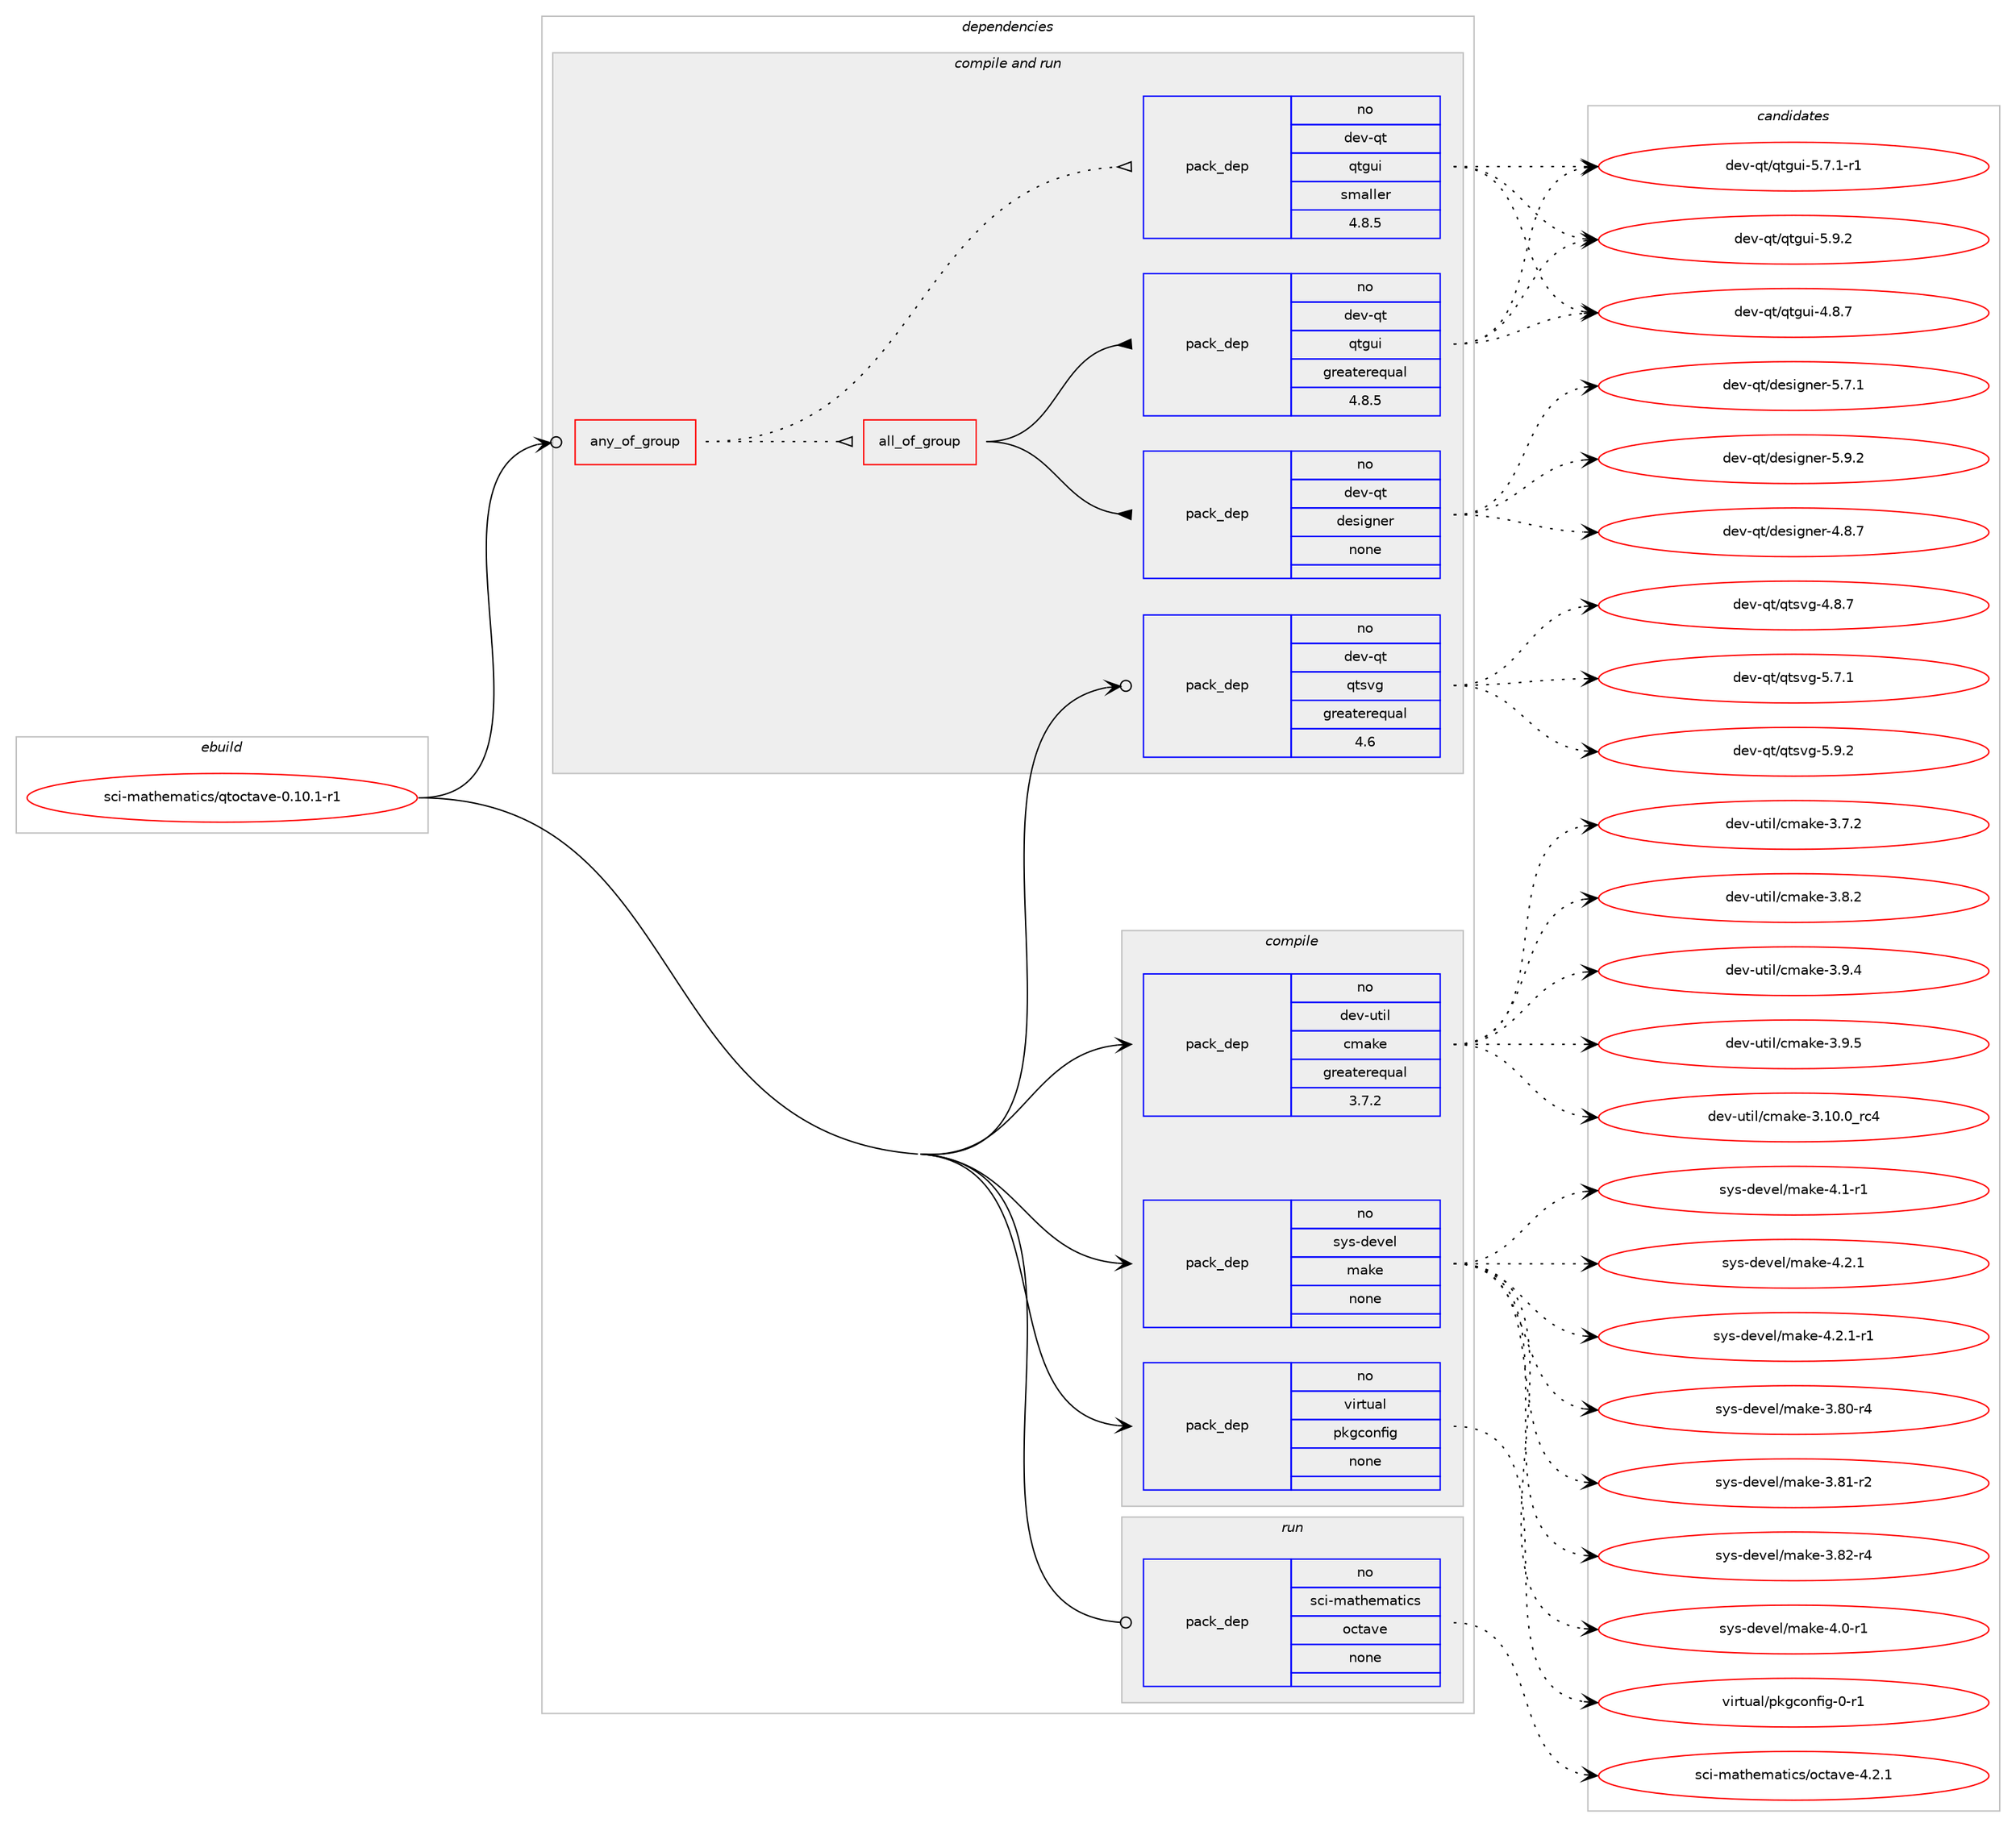 digraph prolog {

# *************
# Graph options
# *************

newrank=true;
concentrate=true;
compound=true;
graph [rankdir=LR,fontname=Helvetica,fontsize=10,ranksep=1.5];#, ranksep=2.5, nodesep=0.2];
edge  [arrowhead=vee];
node  [fontname=Helvetica,fontsize=10];

# **********
# The ebuild
# **********

subgraph cluster_leftcol {
color=gray;
rank=same;
label=<<i>ebuild</i>>;
id [label="sci-mathematics/qtoctave-0.10.1-r1", color=red, width=4, href="../sci-mathematics/qtoctave-0.10.1-r1.svg"];
}

# ****************
# The dependencies
# ****************

subgraph cluster_midcol {
color=gray;
label=<<i>dependencies</i>>;
subgraph cluster_compile {
fillcolor="#eeeeee";
style=filled;
label=<<i>compile</i>>;
subgraph pack336509 {
dependency456158 [label=<<TABLE BORDER="0" CELLBORDER="1" CELLSPACING="0" CELLPADDING="4" WIDTH="220"><TR><TD ROWSPAN="6" CELLPADDING="30">pack_dep</TD></TR><TR><TD WIDTH="110">no</TD></TR><TR><TD>dev-util</TD></TR><TR><TD>cmake</TD></TR><TR><TD>greaterequal</TD></TR><TR><TD>3.7.2</TD></TR></TABLE>>, shape=none, color=blue];
}
id:e -> dependency456158:w [weight=20,style="solid",arrowhead="vee"];
subgraph pack336510 {
dependency456159 [label=<<TABLE BORDER="0" CELLBORDER="1" CELLSPACING="0" CELLPADDING="4" WIDTH="220"><TR><TD ROWSPAN="6" CELLPADDING="30">pack_dep</TD></TR><TR><TD WIDTH="110">no</TD></TR><TR><TD>sys-devel</TD></TR><TR><TD>make</TD></TR><TR><TD>none</TD></TR><TR><TD></TD></TR></TABLE>>, shape=none, color=blue];
}
id:e -> dependency456159:w [weight=20,style="solid",arrowhead="vee"];
subgraph pack336511 {
dependency456160 [label=<<TABLE BORDER="0" CELLBORDER="1" CELLSPACING="0" CELLPADDING="4" WIDTH="220"><TR><TD ROWSPAN="6" CELLPADDING="30">pack_dep</TD></TR><TR><TD WIDTH="110">no</TD></TR><TR><TD>virtual</TD></TR><TR><TD>pkgconfig</TD></TR><TR><TD>none</TD></TR><TR><TD></TD></TR></TABLE>>, shape=none, color=blue];
}
id:e -> dependency456160:w [weight=20,style="solid",arrowhead="vee"];
}
subgraph cluster_compileandrun {
fillcolor="#eeeeee";
style=filled;
label=<<i>compile and run</i>>;
subgraph any7741 {
dependency456161 [label=<<TABLE BORDER="0" CELLBORDER="1" CELLSPACING="0" CELLPADDING="4"><TR><TD CELLPADDING="10">any_of_group</TD></TR></TABLE>>, shape=none, color=red];subgraph all252 {
dependency456162 [label=<<TABLE BORDER="0" CELLBORDER="1" CELLSPACING="0" CELLPADDING="4"><TR><TD CELLPADDING="10">all_of_group</TD></TR></TABLE>>, shape=none, color=red];subgraph pack336512 {
dependency456163 [label=<<TABLE BORDER="0" CELLBORDER="1" CELLSPACING="0" CELLPADDING="4" WIDTH="220"><TR><TD ROWSPAN="6" CELLPADDING="30">pack_dep</TD></TR><TR><TD WIDTH="110">no</TD></TR><TR><TD>dev-qt</TD></TR><TR><TD>qtgui</TD></TR><TR><TD>greaterequal</TD></TR><TR><TD>4.8.5</TD></TR></TABLE>>, shape=none, color=blue];
}
dependency456162:e -> dependency456163:w [weight=20,style="solid",arrowhead="inv"];
subgraph pack336513 {
dependency456164 [label=<<TABLE BORDER="0" CELLBORDER="1" CELLSPACING="0" CELLPADDING="4" WIDTH="220"><TR><TD ROWSPAN="6" CELLPADDING="30">pack_dep</TD></TR><TR><TD WIDTH="110">no</TD></TR><TR><TD>dev-qt</TD></TR><TR><TD>designer</TD></TR><TR><TD>none</TD></TR><TR><TD></TD></TR></TABLE>>, shape=none, color=blue];
}
dependency456162:e -> dependency456164:w [weight=20,style="solid",arrowhead="inv"];
}
dependency456161:e -> dependency456162:w [weight=20,style="dotted",arrowhead="oinv"];
subgraph pack336514 {
dependency456165 [label=<<TABLE BORDER="0" CELLBORDER="1" CELLSPACING="0" CELLPADDING="4" WIDTH="220"><TR><TD ROWSPAN="6" CELLPADDING="30">pack_dep</TD></TR><TR><TD WIDTH="110">no</TD></TR><TR><TD>dev-qt</TD></TR><TR><TD>qtgui</TD></TR><TR><TD>smaller</TD></TR><TR><TD>4.8.5</TD></TR></TABLE>>, shape=none, color=blue];
}
dependency456161:e -> dependency456165:w [weight=20,style="dotted",arrowhead="oinv"];
}
id:e -> dependency456161:w [weight=20,style="solid",arrowhead="odotvee"];
subgraph pack336515 {
dependency456166 [label=<<TABLE BORDER="0" CELLBORDER="1" CELLSPACING="0" CELLPADDING="4" WIDTH="220"><TR><TD ROWSPAN="6" CELLPADDING="30">pack_dep</TD></TR><TR><TD WIDTH="110">no</TD></TR><TR><TD>dev-qt</TD></TR><TR><TD>qtsvg</TD></TR><TR><TD>greaterequal</TD></TR><TR><TD>4.6</TD></TR></TABLE>>, shape=none, color=blue];
}
id:e -> dependency456166:w [weight=20,style="solid",arrowhead="odotvee"];
}
subgraph cluster_run {
fillcolor="#eeeeee";
style=filled;
label=<<i>run</i>>;
subgraph pack336516 {
dependency456167 [label=<<TABLE BORDER="0" CELLBORDER="1" CELLSPACING="0" CELLPADDING="4" WIDTH="220"><TR><TD ROWSPAN="6" CELLPADDING="30">pack_dep</TD></TR><TR><TD WIDTH="110">no</TD></TR><TR><TD>sci-mathematics</TD></TR><TR><TD>octave</TD></TR><TR><TD>none</TD></TR><TR><TD></TD></TR></TABLE>>, shape=none, color=blue];
}
id:e -> dependency456167:w [weight=20,style="solid",arrowhead="odot"];
}
}

# **************
# The candidates
# **************

subgraph cluster_choices {
rank=same;
color=gray;
label=<<i>candidates</i>>;

subgraph choice336509 {
color=black;
nodesep=1;
choice1001011184511711610510847991099710710145514649484648951149952 [label="dev-util/cmake-3.10.0_rc4", color=red, width=4,href="../dev-util/cmake-3.10.0_rc4.svg"];
choice10010111845117116105108479910997107101455146554650 [label="dev-util/cmake-3.7.2", color=red, width=4,href="../dev-util/cmake-3.7.2.svg"];
choice10010111845117116105108479910997107101455146564650 [label="dev-util/cmake-3.8.2", color=red, width=4,href="../dev-util/cmake-3.8.2.svg"];
choice10010111845117116105108479910997107101455146574652 [label="dev-util/cmake-3.9.4", color=red, width=4,href="../dev-util/cmake-3.9.4.svg"];
choice10010111845117116105108479910997107101455146574653 [label="dev-util/cmake-3.9.5", color=red, width=4,href="../dev-util/cmake-3.9.5.svg"];
dependency456158:e -> choice1001011184511711610510847991099710710145514649484648951149952:w [style=dotted,weight="100"];
dependency456158:e -> choice10010111845117116105108479910997107101455146554650:w [style=dotted,weight="100"];
dependency456158:e -> choice10010111845117116105108479910997107101455146564650:w [style=dotted,weight="100"];
dependency456158:e -> choice10010111845117116105108479910997107101455146574652:w [style=dotted,weight="100"];
dependency456158:e -> choice10010111845117116105108479910997107101455146574653:w [style=dotted,weight="100"];
}
subgraph choice336510 {
color=black;
nodesep=1;
choice11512111545100101118101108471099710710145514656484511452 [label="sys-devel/make-3.80-r4", color=red, width=4,href="../sys-devel/make-3.80-r4.svg"];
choice11512111545100101118101108471099710710145514656494511450 [label="sys-devel/make-3.81-r2", color=red, width=4,href="../sys-devel/make-3.81-r2.svg"];
choice11512111545100101118101108471099710710145514656504511452 [label="sys-devel/make-3.82-r4", color=red, width=4,href="../sys-devel/make-3.82-r4.svg"];
choice115121115451001011181011084710997107101455246484511449 [label="sys-devel/make-4.0-r1", color=red, width=4,href="../sys-devel/make-4.0-r1.svg"];
choice115121115451001011181011084710997107101455246494511449 [label="sys-devel/make-4.1-r1", color=red, width=4,href="../sys-devel/make-4.1-r1.svg"];
choice115121115451001011181011084710997107101455246504649 [label="sys-devel/make-4.2.1", color=red, width=4,href="../sys-devel/make-4.2.1.svg"];
choice1151211154510010111810110847109971071014552465046494511449 [label="sys-devel/make-4.2.1-r1", color=red, width=4,href="../sys-devel/make-4.2.1-r1.svg"];
dependency456159:e -> choice11512111545100101118101108471099710710145514656484511452:w [style=dotted,weight="100"];
dependency456159:e -> choice11512111545100101118101108471099710710145514656494511450:w [style=dotted,weight="100"];
dependency456159:e -> choice11512111545100101118101108471099710710145514656504511452:w [style=dotted,weight="100"];
dependency456159:e -> choice115121115451001011181011084710997107101455246484511449:w [style=dotted,weight="100"];
dependency456159:e -> choice115121115451001011181011084710997107101455246494511449:w [style=dotted,weight="100"];
dependency456159:e -> choice115121115451001011181011084710997107101455246504649:w [style=dotted,weight="100"];
dependency456159:e -> choice1151211154510010111810110847109971071014552465046494511449:w [style=dotted,weight="100"];
}
subgraph choice336511 {
color=black;
nodesep=1;
choice11810511411611797108471121071039911111010210510345484511449 [label="virtual/pkgconfig-0-r1", color=red, width=4,href="../virtual/pkgconfig-0-r1.svg"];
dependency456160:e -> choice11810511411611797108471121071039911111010210510345484511449:w [style=dotted,weight="100"];
}
subgraph choice336512 {
color=black;
nodesep=1;
choice1001011184511311647113116103117105455246564655 [label="dev-qt/qtgui-4.8.7", color=red, width=4,href="../dev-qt/qtgui-4.8.7.svg"];
choice10010111845113116471131161031171054553465546494511449 [label="dev-qt/qtgui-5.7.1-r1", color=red, width=4,href="../dev-qt/qtgui-5.7.1-r1.svg"];
choice1001011184511311647113116103117105455346574650 [label="dev-qt/qtgui-5.9.2", color=red, width=4,href="../dev-qt/qtgui-5.9.2.svg"];
dependency456163:e -> choice1001011184511311647113116103117105455246564655:w [style=dotted,weight="100"];
dependency456163:e -> choice10010111845113116471131161031171054553465546494511449:w [style=dotted,weight="100"];
dependency456163:e -> choice1001011184511311647113116103117105455346574650:w [style=dotted,weight="100"];
}
subgraph choice336513 {
color=black;
nodesep=1;
choice1001011184511311647100101115105103110101114455246564655 [label="dev-qt/designer-4.8.7", color=red, width=4,href="../dev-qt/designer-4.8.7.svg"];
choice1001011184511311647100101115105103110101114455346554649 [label="dev-qt/designer-5.7.1", color=red, width=4,href="../dev-qt/designer-5.7.1.svg"];
choice1001011184511311647100101115105103110101114455346574650 [label="dev-qt/designer-5.9.2", color=red, width=4,href="../dev-qt/designer-5.9.2.svg"];
dependency456164:e -> choice1001011184511311647100101115105103110101114455246564655:w [style=dotted,weight="100"];
dependency456164:e -> choice1001011184511311647100101115105103110101114455346554649:w [style=dotted,weight="100"];
dependency456164:e -> choice1001011184511311647100101115105103110101114455346574650:w [style=dotted,weight="100"];
}
subgraph choice336514 {
color=black;
nodesep=1;
choice1001011184511311647113116103117105455246564655 [label="dev-qt/qtgui-4.8.7", color=red, width=4,href="../dev-qt/qtgui-4.8.7.svg"];
choice10010111845113116471131161031171054553465546494511449 [label="dev-qt/qtgui-5.7.1-r1", color=red, width=4,href="../dev-qt/qtgui-5.7.1-r1.svg"];
choice1001011184511311647113116103117105455346574650 [label="dev-qt/qtgui-5.9.2", color=red, width=4,href="../dev-qt/qtgui-5.9.2.svg"];
dependency456165:e -> choice1001011184511311647113116103117105455246564655:w [style=dotted,weight="100"];
dependency456165:e -> choice10010111845113116471131161031171054553465546494511449:w [style=dotted,weight="100"];
dependency456165:e -> choice1001011184511311647113116103117105455346574650:w [style=dotted,weight="100"];
}
subgraph choice336515 {
color=black;
nodesep=1;
choice1001011184511311647113116115118103455246564655 [label="dev-qt/qtsvg-4.8.7", color=red, width=4,href="../dev-qt/qtsvg-4.8.7.svg"];
choice1001011184511311647113116115118103455346554649 [label="dev-qt/qtsvg-5.7.1", color=red, width=4,href="../dev-qt/qtsvg-5.7.1.svg"];
choice1001011184511311647113116115118103455346574650 [label="dev-qt/qtsvg-5.9.2", color=red, width=4,href="../dev-qt/qtsvg-5.9.2.svg"];
dependency456166:e -> choice1001011184511311647113116115118103455246564655:w [style=dotted,weight="100"];
dependency456166:e -> choice1001011184511311647113116115118103455346554649:w [style=dotted,weight="100"];
dependency456166:e -> choice1001011184511311647113116115118103455346574650:w [style=dotted,weight="100"];
}
subgraph choice336516 {
color=black;
nodesep=1;
choice1159910545109971161041011099711610599115471119911697118101455246504649 [label="sci-mathematics/octave-4.2.1", color=red, width=4,href="../sci-mathematics/octave-4.2.1.svg"];
dependency456167:e -> choice1159910545109971161041011099711610599115471119911697118101455246504649:w [style=dotted,weight="100"];
}
}

}
